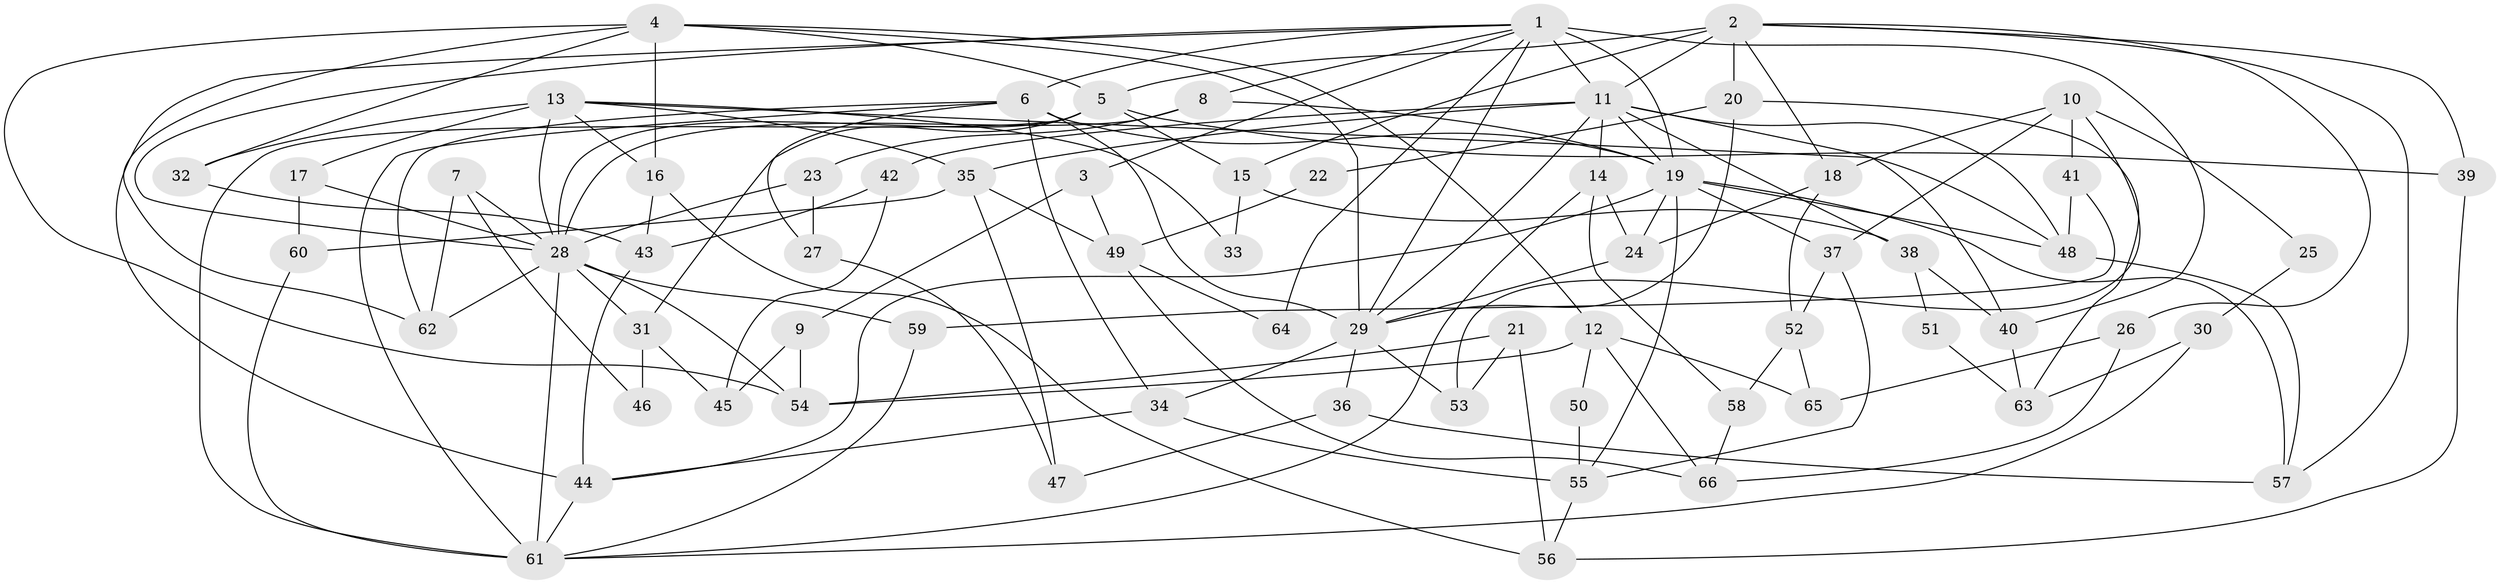 // original degree distribution, {6: 0.06382978723404255, 3: 0.2872340425531915, 7: 0.0425531914893617, 5: 0.20212765957446807, 4: 0.2872340425531915, 2: 0.10638297872340426, 8: 0.010638297872340425}
// Generated by graph-tools (version 1.1) at 2025/51/03/04/25 22:51:06]
// undirected, 66 vertices, 144 edges
graph export_dot {
  node [color=gray90,style=filled];
  1;
  2;
  3;
  4;
  5;
  6;
  7;
  8;
  9;
  10;
  11;
  12;
  13;
  14;
  15;
  16;
  17;
  18;
  19;
  20;
  21;
  22;
  23;
  24;
  25;
  26;
  27;
  28;
  29;
  30;
  31;
  32;
  33;
  34;
  35;
  36;
  37;
  38;
  39;
  40;
  41;
  42;
  43;
  44;
  45;
  46;
  47;
  48;
  49;
  50;
  51;
  52;
  53;
  54;
  55;
  56;
  57;
  58;
  59;
  60;
  61;
  62;
  63;
  64;
  65;
  66;
  1 -- 3 [weight=1.0];
  1 -- 6 [weight=1.0];
  1 -- 8 [weight=1.0];
  1 -- 11 [weight=3.0];
  1 -- 19 [weight=1.0];
  1 -- 28 [weight=1.0];
  1 -- 29 [weight=2.0];
  1 -- 40 [weight=3.0];
  1 -- 44 [weight=1.0];
  1 -- 64 [weight=1.0];
  2 -- 5 [weight=2.0];
  2 -- 11 [weight=1.0];
  2 -- 15 [weight=1.0];
  2 -- 18 [weight=1.0];
  2 -- 20 [weight=1.0];
  2 -- 26 [weight=1.0];
  2 -- 39 [weight=1.0];
  2 -- 57 [weight=1.0];
  3 -- 9 [weight=1.0];
  3 -- 49 [weight=1.0];
  4 -- 5 [weight=1.0];
  4 -- 12 [weight=1.0];
  4 -- 16 [weight=1.0];
  4 -- 29 [weight=1.0];
  4 -- 32 [weight=1.0];
  4 -- 54 [weight=1.0];
  4 -- 62 [weight=1.0];
  5 -- 15 [weight=1.0];
  5 -- 28 [weight=2.0];
  5 -- 31 [weight=1.0];
  5 -- 39 [weight=1.0];
  5 -- 61 [weight=1.0];
  6 -- 19 [weight=2.0];
  6 -- 27 [weight=1.0];
  6 -- 29 [weight=1.0];
  6 -- 34 [weight=1.0];
  6 -- 61 [weight=1.0];
  6 -- 62 [weight=1.0];
  7 -- 28 [weight=1.0];
  7 -- 46 [weight=1.0];
  7 -- 62 [weight=1.0];
  8 -- 19 [weight=1.0];
  8 -- 23 [weight=1.0];
  8 -- 28 [weight=1.0];
  9 -- 45 [weight=1.0];
  9 -- 54 [weight=1.0];
  10 -- 18 [weight=1.0];
  10 -- 25 [weight=1.0];
  10 -- 37 [weight=1.0];
  10 -- 41 [weight=1.0];
  10 -- 53 [weight=1.0];
  11 -- 14 [weight=1.0];
  11 -- 19 [weight=2.0];
  11 -- 29 [weight=1.0];
  11 -- 35 [weight=1.0];
  11 -- 38 [weight=1.0];
  11 -- 40 [weight=1.0];
  11 -- 42 [weight=1.0];
  11 -- 48 [weight=2.0];
  12 -- 50 [weight=1.0];
  12 -- 54 [weight=1.0];
  12 -- 65 [weight=1.0];
  12 -- 66 [weight=1.0];
  13 -- 16 [weight=1.0];
  13 -- 17 [weight=1.0];
  13 -- 28 [weight=1.0];
  13 -- 32 [weight=2.0];
  13 -- 33 [weight=1.0];
  13 -- 35 [weight=1.0];
  13 -- 48 [weight=1.0];
  14 -- 24 [weight=1.0];
  14 -- 58 [weight=1.0];
  14 -- 61 [weight=1.0];
  15 -- 33 [weight=1.0];
  15 -- 38 [weight=1.0];
  16 -- 43 [weight=1.0];
  16 -- 56 [weight=1.0];
  17 -- 28 [weight=1.0];
  17 -- 60 [weight=1.0];
  18 -- 24 [weight=1.0];
  18 -- 52 [weight=1.0];
  19 -- 24 [weight=1.0];
  19 -- 37 [weight=1.0];
  19 -- 44 [weight=1.0];
  19 -- 48 [weight=1.0];
  19 -- 55 [weight=1.0];
  19 -- 57 [weight=1.0];
  20 -- 22 [weight=1.0];
  20 -- 29 [weight=1.0];
  20 -- 63 [weight=1.0];
  21 -- 53 [weight=1.0];
  21 -- 54 [weight=1.0];
  21 -- 56 [weight=1.0];
  22 -- 49 [weight=1.0];
  23 -- 27 [weight=1.0];
  23 -- 28 [weight=1.0];
  24 -- 29 [weight=1.0];
  25 -- 30 [weight=1.0];
  26 -- 65 [weight=1.0];
  26 -- 66 [weight=1.0];
  27 -- 47 [weight=1.0];
  28 -- 31 [weight=1.0];
  28 -- 54 [weight=1.0];
  28 -- 59 [weight=1.0];
  28 -- 61 [weight=1.0];
  28 -- 62 [weight=1.0];
  29 -- 34 [weight=1.0];
  29 -- 36 [weight=1.0];
  29 -- 53 [weight=1.0];
  30 -- 61 [weight=1.0];
  30 -- 63 [weight=1.0];
  31 -- 45 [weight=1.0];
  31 -- 46 [weight=1.0];
  32 -- 43 [weight=1.0];
  34 -- 44 [weight=1.0];
  34 -- 55 [weight=1.0];
  35 -- 47 [weight=1.0];
  35 -- 49 [weight=1.0];
  35 -- 60 [weight=1.0];
  36 -- 47 [weight=1.0];
  36 -- 57 [weight=1.0];
  37 -- 52 [weight=1.0];
  37 -- 55 [weight=1.0];
  38 -- 40 [weight=1.0];
  38 -- 51 [weight=1.0];
  39 -- 56 [weight=1.0];
  40 -- 63 [weight=1.0];
  41 -- 48 [weight=1.0];
  41 -- 59 [weight=1.0];
  42 -- 43 [weight=1.0];
  42 -- 45 [weight=1.0];
  43 -- 44 [weight=1.0];
  44 -- 61 [weight=1.0];
  48 -- 57 [weight=1.0];
  49 -- 64 [weight=1.0];
  49 -- 66 [weight=1.0];
  50 -- 55 [weight=1.0];
  51 -- 63 [weight=1.0];
  52 -- 58 [weight=1.0];
  52 -- 65 [weight=1.0];
  55 -- 56 [weight=1.0];
  58 -- 66 [weight=1.0];
  59 -- 61 [weight=1.0];
  60 -- 61 [weight=1.0];
}
